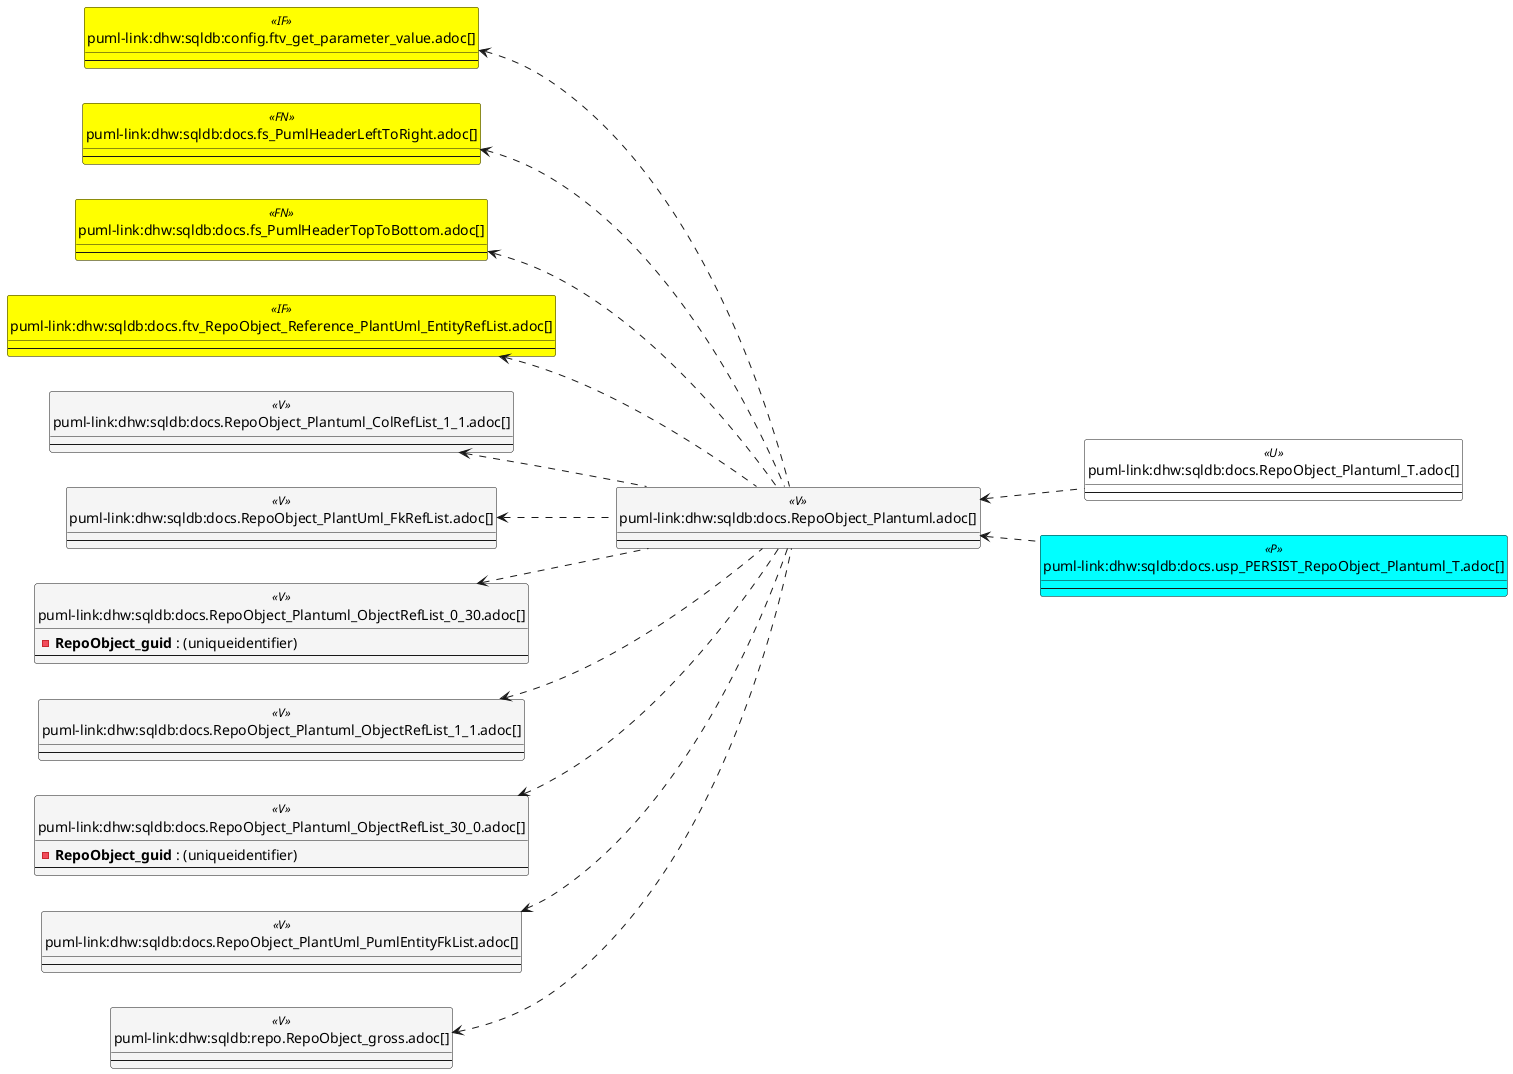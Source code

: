 @startuml
left to right direction
'top to bottom direction
hide circle
'avoide "." issues:
set namespaceSeparator none


skinparam class {
  BackgroundColor White
  BackgroundColor<<FN>> Yellow
  BackgroundColor<<FS>> Yellow
  BackgroundColor<<FT>> LightGray
  BackgroundColor<<IF>> Yellow
  BackgroundColor<<IS>> Yellow
  BackgroundColor<<P>> Aqua
  BackgroundColor<<PC>> Aqua
  BackgroundColor<<SN>> Yellow
  BackgroundColor<<SO>> SlateBlue
  BackgroundColor<<TF>> LightGray
  BackgroundColor<<TR>> Tomato
  BackgroundColor<<U>> White
  BackgroundColor<<V>> WhiteSmoke
  BackgroundColor<<X>> Aqua
  BackgroundColor<<external>> AliceBlue
}


entity "puml-link:dhw:sqldb:config.ftv_get_parameter_value.adoc[]" as config.ftv_get_parameter_value << IF >> {
  --
}

entity "puml-link:dhw:sqldb:docs.fs_PumlHeaderLeftToRight.adoc[]" as docs.fs_PumlHeaderLeftToRight << FN >> {
  --
}

entity "puml-link:dhw:sqldb:docs.fs_PumlHeaderTopToBottom.adoc[]" as docs.fs_PumlHeaderTopToBottom << FN >> {
  --
}

entity "puml-link:dhw:sqldb:docs.ftv_RepoObject_Reference_PlantUml_EntityRefList.adoc[]" as docs.ftv_RepoObject_Reference_PlantUml_EntityRefList << IF >> {
  --
}

entity "puml-link:dhw:sqldb:docs.RepoObject_Plantuml.adoc[]" as docs.RepoObject_Plantuml << V >> {
  --
}

entity "puml-link:dhw:sqldb:docs.RepoObject_Plantuml_ColRefList_1_1.adoc[]" as docs.RepoObject_Plantuml_ColRefList_1_1 << V >> {
  --
}

entity "puml-link:dhw:sqldb:docs.RepoObject_PlantUml_FkRefList.adoc[]" as docs.RepoObject_PlantUml_FkRefList << V >> {
  --
}

entity "puml-link:dhw:sqldb:docs.RepoObject_Plantuml_ObjectRefList_0_30.adoc[]" as docs.RepoObject_Plantuml_ObjectRefList_0_30 << V >> {
  - **RepoObject_guid** : (uniqueidentifier)
  --
}

entity "puml-link:dhw:sqldb:docs.RepoObject_Plantuml_ObjectRefList_1_1.adoc[]" as docs.RepoObject_Plantuml_ObjectRefList_1_1 << V >> {
  --
}

entity "puml-link:dhw:sqldb:docs.RepoObject_Plantuml_ObjectRefList_30_0.adoc[]" as docs.RepoObject_Plantuml_ObjectRefList_30_0 << V >> {
  - **RepoObject_guid** : (uniqueidentifier)
  --
}

entity "puml-link:dhw:sqldb:docs.RepoObject_PlantUml_PumlEntityFkList.adoc[]" as docs.RepoObject_PlantUml_PumlEntityFkList << V >> {
  --
}

entity "puml-link:dhw:sqldb:docs.RepoObject_Plantuml_T.adoc[]" as docs.RepoObject_Plantuml_T << U >> {
  --
}

entity "puml-link:dhw:sqldb:docs.usp_PERSIST_RepoObject_Plantuml_T.adoc[]" as docs.usp_PERSIST_RepoObject_Plantuml_T << P >> {
  --
}

entity "puml-link:dhw:sqldb:repo.RepoObject_gross.adoc[]" as repo.RepoObject_gross << V >> {
  --
}

config.ftv_get_parameter_value <.. docs.RepoObject_Plantuml
docs.fs_PumlHeaderLeftToRight <.. docs.RepoObject_Plantuml
docs.fs_PumlHeaderTopToBottom <.. docs.RepoObject_Plantuml
docs.ftv_RepoObject_Reference_PlantUml_EntityRefList <.. docs.RepoObject_Plantuml
docs.RepoObject_Plantuml <.. docs.RepoObject_Plantuml_T
docs.RepoObject_Plantuml <.. docs.usp_PERSIST_RepoObject_Plantuml_T
docs.RepoObject_Plantuml_ColRefList_1_1 <.. docs.RepoObject_Plantuml
docs.RepoObject_PlantUml_FkRefList <.. docs.RepoObject_Plantuml
docs.RepoObject_Plantuml_ObjectRefList_0_30 <.. docs.RepoObject_Plantuml
docs.RepoObject_Plantuml_ObjectRefList_1_1 <.. docs.RepoObject_Plantuml
docs.RepoObject_Plantuml_ObjectRefList_30_0 <.. docs.RepoObject_Plantuml
docs.RepoObject_PlantUml_PumlEntityFkList <.. docs.RepoObject_Plantuml
repo.RepoObject_gross <.. docs.RepoObject_Plantuml
@enduml

